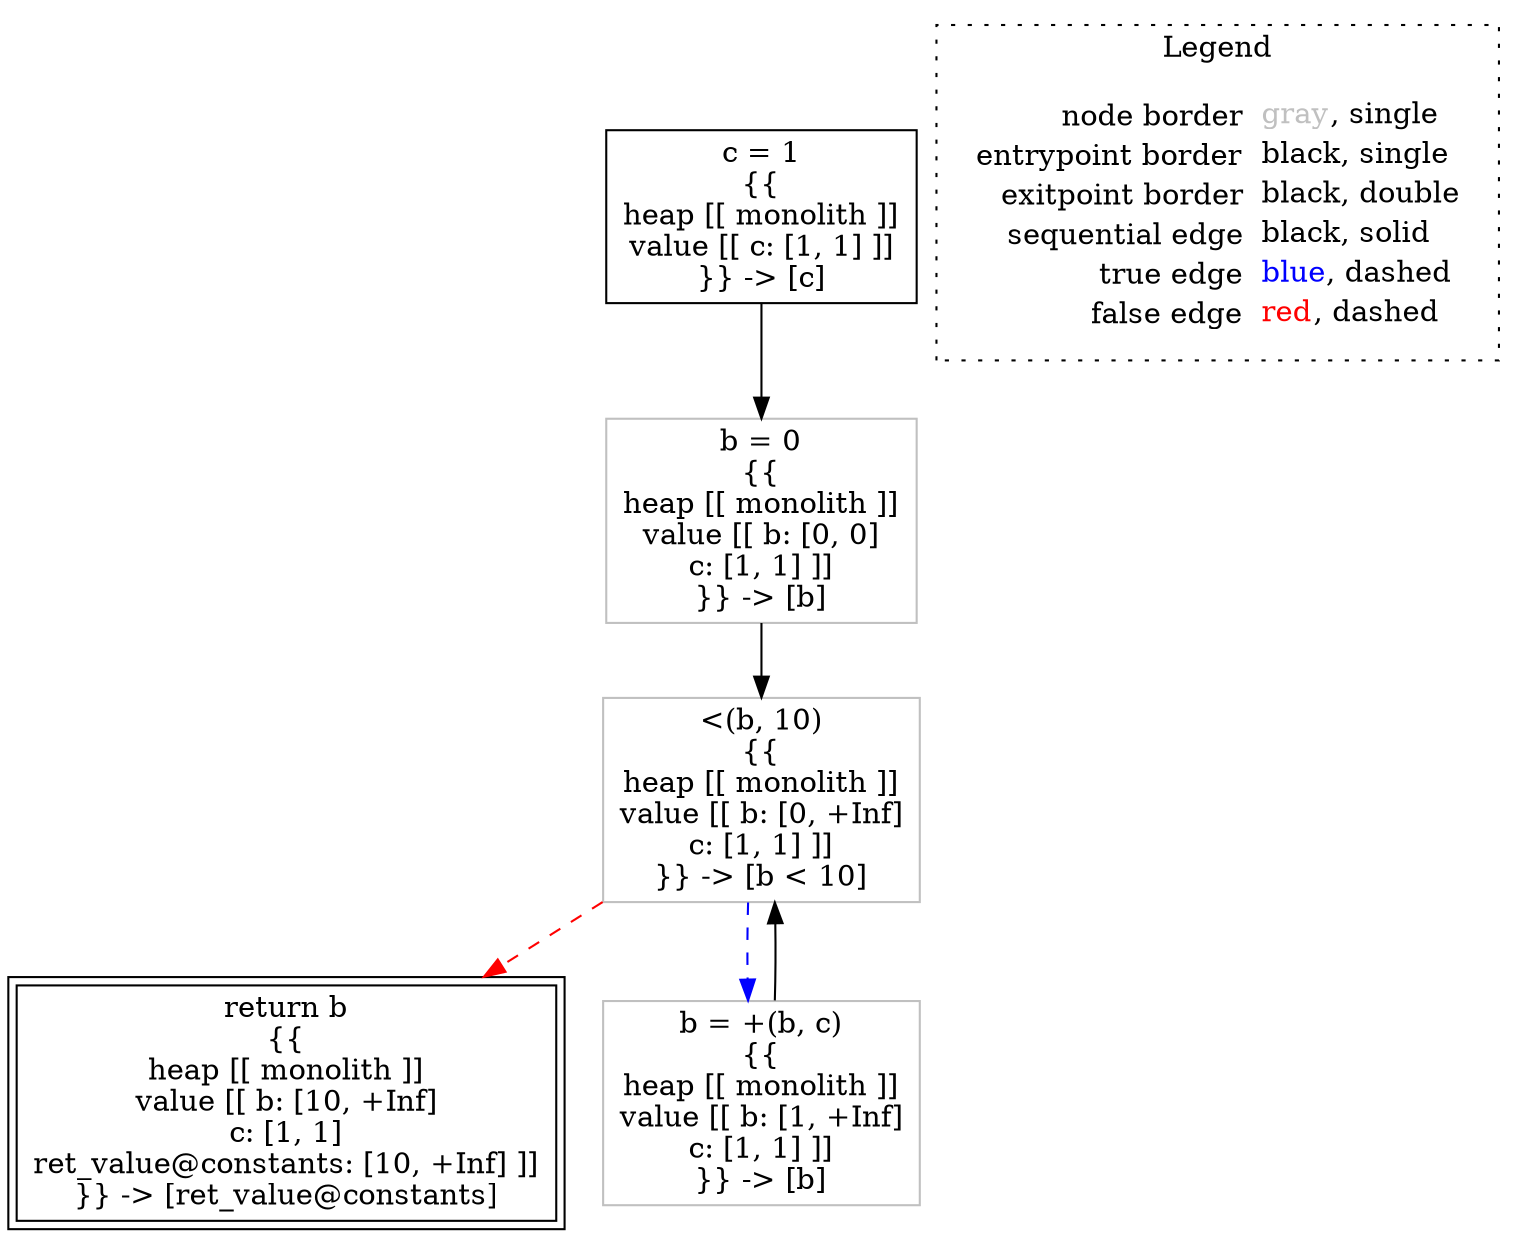 digraph {
	"node0" [shape="rect",color="black",label=<c = 1<BR/>{{<BR/>heap [[ monolith ]]<BR/>value [[ c: [1, 1] ]]<BR/>}} -&gt; [c]>];
	"node1" [shape="rect",color="black",peripheries="2",label=<return b<BR/>{{<BR/>heap [[ monolith ]]<BR/>value [[ b: [10, +Inf]<BR/>c: [1, 1]<BR/>ret_value@constants: [10, +Inf] ]]<BR/>}} -&gt; [ret_value@constants]>];
	"node2" [shape="rect",color="gray",label=<b = 0<BR/>{{<BR/>heap [[ monolith ]]<BR/>value [[ b: [0, 0]<BR/>c: [1, 1] ]]<BR/>}} -&gt; [b]>];
	"node3" [shape="rect",color="gray",label=<&lt;(b, 10)<BR/>{{<BR/>heap [[ monolith ]]<BR/>value [[ b: [0, +Inf]<BR/>c: [1, 1] ]]<BR/>}} -&gt; [b &lt; 10]>];
	"node4" [shape="rect",color="gray",label=<b = +(b, c)<BR/>{{<BR/>heap [[ monolith ]]<BR/>value [[ b: [1, +Inf]<BR/>c: [1, 1] ]]<BR/>}} -&gt; [b]>];
	"node2" -> "node3" [color="black"];
	"node3" -> "node1" [color="red",style="dashed"];
	"node3" -> "node4" [color="blue",style="dashed"];
	"node4" -> "node3" [color="black"];
	"node0" -> "node2" [color="black"];
subgraph cluster_legend {
	label="Legend";
	style=dotted;
	node [shape=plaintext];
	"legend" [label=<<table border="0" cellpadding="2" cellspacing="0" cellborder="0"><tr><td align="right">node border&nbsp;</td><td align="left"><font color="gray">gray</font>, single</td></tr><tr><td align="right">entrypoint border&nbsp;</td><td align="left"><font color="black">black</font>, single</td></tr><tr><td align="right">exitpoint border&nbsp;</td><td align="left"><font color="black">black</font>, double</td></tr><tr><td align="right">sequential edge&nbsp;</td><td align="left"><font color="black">black</font>, solid</td></tr><tr><td align="right">true edge&nbsp;</td><td align="left"><font color="blue">blue</font>, dashed</td></tr><tr><td align="right">false edge&nbsp;</td><td align="left"><font color="red">red</font>, dashed</td></tr></table>>];
}

}
